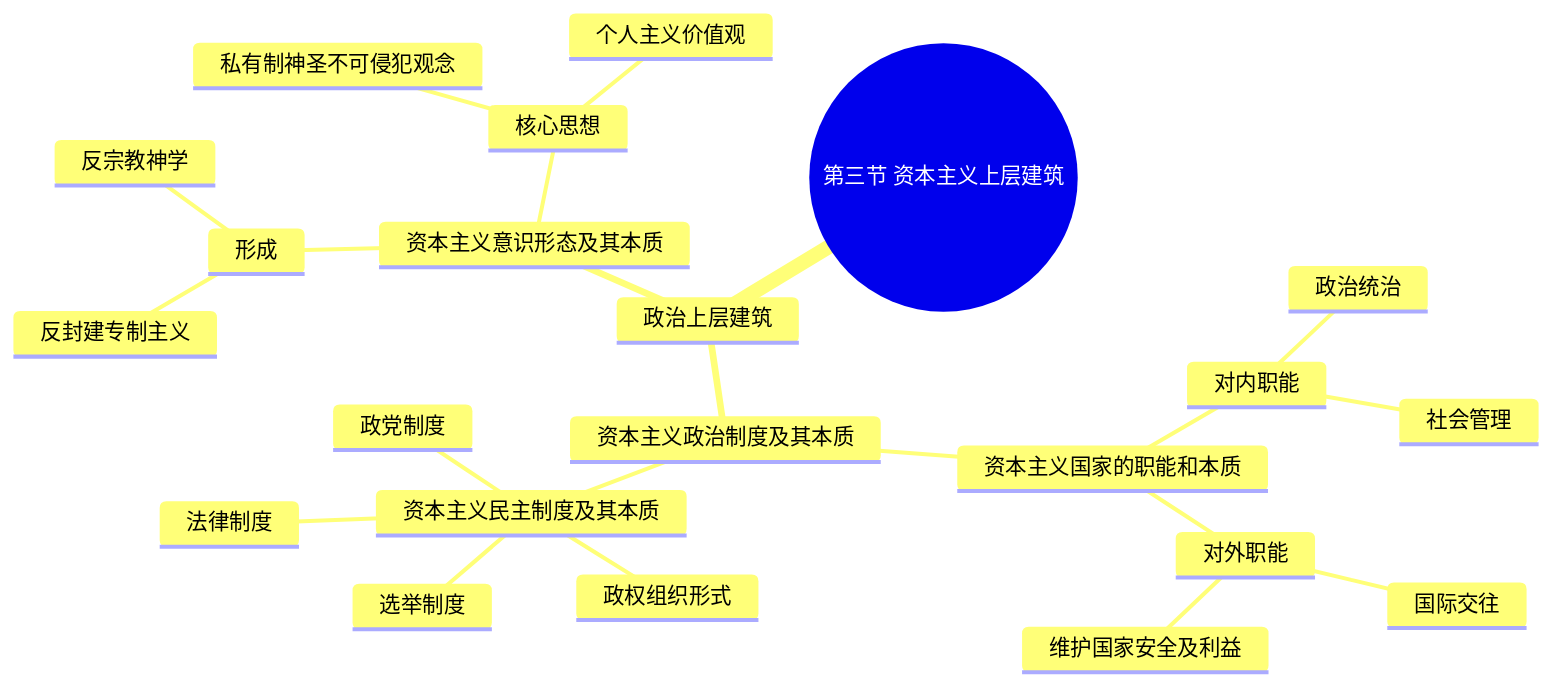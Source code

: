 mindmap
  root((第三节 资本主义上层建筑))
    政治上层建筑
      资本主义政治制度及其本质
        资本主义国家的职能和本质
          对内职能
            政治统治
            社会管理
          对外职能
            国际交往
            维护国家安全及利益
        资本主义民主制度及其本质
          法律制度
          政权组织形式
          选举制度
          政党制度
      资本主义意识形态及其本质
        形成
          反封建专制主义
          反宗教神学
        核心思想
          私有制神圣不可侵犯观念
          个人主义价值观
